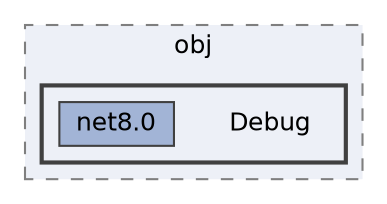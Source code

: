 digraph "C:/Users/plmrj/Desktop/POO_T1_Código/TP_GCondominios/Dados/obj/Debug"
{
 // LATEX_PDF_SIZE
  bgcolor="transparent";
  edge [fontname=Helvetica,fontsize=12,labelfontname=Helvetica,labelfontsize=10];
  node [fontname=Helvetica,fontsize=12,shape=box,height=0.2,width=0.4];
  compound=true
  subgraph clusterdir_a16b36364c70249096e9fc48039ca881 {
    graph [ bgcolor="#edf0f7", pencolor="grey50", label="obj", fontname=Helvetica,fontsize=12 style="filled,dashed", URL="dir_a16b36364c70249096e9fc48039ca881.html",tooltip=""]
  subgraph clusterdir_03df54e8c46678b2be37adc1e0dd136b {
    graph [ bgcolor="#edf0f7", pencolor="grey25", label="", fontname=Helvetica,fontsize=12 style="filled,bold", URL="dir_03df54e8c46678b2be37adc1e0dd136b.html",tooltip=""]
    dir_03df54e8c46678b2be37adc1e0dd136b [shape=plaintext, label="Debug"];
  dir_31c8f8af2542d1b7fa94110b7b6d3253 [label="net8.0", fillcolor="#a2b4d6", color="grey25", style="filled", URL="dir_31c8f8af2542d1b7fa94110b7b6d3253.html",tooltip=""];
  }
  }
}
